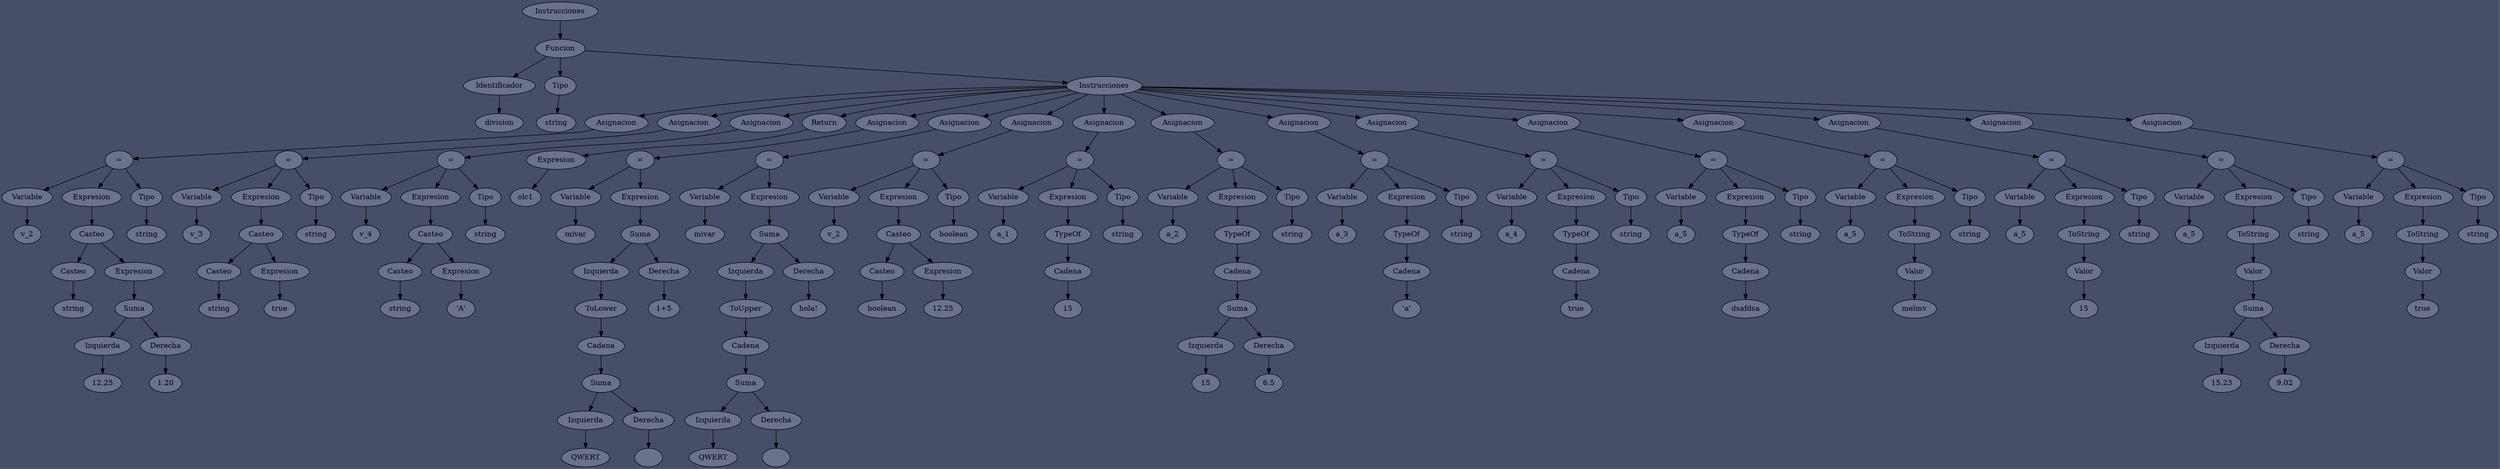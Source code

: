 digraph AST {
node [shape=ellipse fillcolor="#6B728E" style=filled];
rankdir=TB;
bgcolor="#474E68";
node0[label="Instrucciones"];
node0->node10
node10[label="Funcion"];
node10identificador[label="Identificador"];
node10identificador -> node10hijo0
node10hijo0[label="division"];
node10tipo[label="Tipo"];
node10tipo -> node10hijo1
node10hijo1[label="string"];
node10instrucciones[label="Instrucciones"];
node10instrucciones -> node211as
node211as[label="Asignacion"];
node211igual[label="="];
node211var[label="Variable"];
node211var -> node211hijo0
node211hijo0[label="v_2"];
node211expre[label="Expresion"];
node211expre -> node216
node216[label="Casteo"];
node2161[label="Casteo"];
node2161 -> node216hijo0
node216hijo0[label="string"];
node2162[label="Expresion"];
node2162 -> node229
node229[label="Suma"];
node229derecha[label="Izquierda"];
node229derecha -> node229hijo0
node229hijo0[label="12.25"];
node229izquierda[label="Derecha"];
node229izquierda -> node229hijo1
node229hijo1[label="1.20"];
node229 -> node229derecha;
node229 -> node229izquierda;
node216->node2161;
node216->node2162;
node211tipo[label="Tipo"];
node211tipo -> node211hijo1
node211hijo1[label="string"];
node211igual -> node211tipo;
node211igual -> node211var;
node211igual -> node211expre;
node211as -> node211igual;
node10instrucciones -> node311as
node311as[label="Asignacion"];
node311igual[label="="];
node311var[label="Variable"];
node311var -> node311hijo0
node311hijo0[label="v_3"];
node311expre[label="Expresion"];
node311expre -> node316
node316[label="Casteo"];
node3161[label="Casteo"];
node3161 -> node316hijo0
node316hijo0[label="string"];
node3162[label="Expresion"];
node3162 -> node316hijo1
node316hijo1[label="true"];
node316->node3161;
node316->node3162;
node311tipo[label="Tipo"];
node311tipo -> node311hijo1
node311hijo1[label="string"];
node311igual -> node311tipo;
node311igual -> node311var;
node311igual -> node311expre;
node311as -> node311igual;
node10instrucciones -> node411as
node411as[label="Asignacion"];
node411igual[label="="];
node411var[label="Variable"];
node411var -> node411hijo0
node411hijo0[label="v_4"];
node411expre[label="Expresion"];
node411expre -> node416
node416[label="Casteo"];
node4161[label="Casteo"];
node4161 -> node416hijo0
node416hijo0[label="string"];
node4162[label="Expresion"];
node4162 -> node416hijo1
node416hijo1[label="'A'"];
node416->node4161;
node416->node4162;
node411tipo[label="Tipo"];
node411tipo -> node411hijo1
node411hijo1[label="string"];
node411igual -> node411tipo;
node411igual -> node411var;
node411igual -> node411expre;
node411as -> node411igual;
node10instrucciones -> node54
node54[label="Return"];
node54expresion[label="Expresion"];
node54expresion -> node54hijo0
node54hijo0[label="olc1"];

node54 -> node54expresion;
node10instrucciones -> node69as
node69as[label="Asignacion"];
node69igual[label="="];
node69var[label="Variable"];
node69var -> node69hijo0
node69hijo0[label="mivar"];
node69expre[label="Expresion"];
node69expre -> node631
node631[label="Suma"];
node631derecha[label="Izquierda"];
node631derecha -> node611
node611[label="ToLower"];
node611cadena[label="Cadena"];
node611cadena -> node626
node626[label="Suma"];
node626derecha[label="Izquierda"];
node626derecha -> node626hijo0
node626hijo0[label="QWERT"];
node626izquierda[label="Derecha"];
node626izquierda -> node626hijo1
node626hijo1[label=" "];
node626 -> node626derecha;
node626 -> node626izquierda;
node611->node611cadena;
node631izquierda[label="Derecha"];
node631izquierda -> node631hijo0
node631hijo0[label="1+5"];
node631 -> node631derecha;
node631 -> node631izquierda;
node69igual->node69var;
node69igual->node69expre;
node69as->node69igual;
node10instrucciones -> node79as
node79as[label="Asignacion"];
node79igual[label="="];
node79var[label="Variable"];
node79var -> node79hijo0
node79hijo0[label="mivar"];
node79expre[label="Expresion"];
node79expre -> node731
node731[label="Suma"];
node731derecha[label="Izquierda"];
node731derecha -> node711
node711[label="ToUpper"];
node711cadena[label="Cadena"];
node711cadena -> node726
node726[label="Suma"];
node726derecha[label="Izquierda"];
node726derecha -> node726hijo0
node726hijo0[label="QWERT"];
node726izquierda[label="Derecha"];
node726izquierda -> node726hijo1
node726hijo1[label=" "];
node726 -> node726derecha;
node726 -> node726izquierda;
node711->node711cadena;
node731izquierda[label="Derecha"];
node731izquierda -> node731hijo0
node731hijo0[label="hola!"];
node731 -> node731derecha;
node731 -> node731izquierda;
node79igual->node79var;
node79igual->node79expre;
node79as->node79igual;
node10instrucciones -> node812as
node812as[label="Asignacion"];
node812igual[label="="];
node812var[label="Variable"];
node812var -> node812hijo0
node812hijo0[label="v_2"];
node812expre[label="Expresion"];
node812expre -> node817
node817[label="Casteo"];
node8171[label="Casteo"];
node8171 -> node817hijo0
node817hijo0[label="boolean"];
node8172[label="Expresion"];
node8172 -> node817hijo1
node817hijo1[label="12.25"];
node817->node8171;
node817->node8172;
node812tipo[label="Tipo"];
node812tipo -> node812hijo1
node812hijo1[label="boolean"];
node812igual -> node812tipo;
node812igual -> node812var;
node812igual -> node812expre;
node812as -> node812igual;
node10instrucciones -> node911as
node911as[label="Asignacion"];
node911igual[label="="];
node911var[label="Variable"];
node911var -> node911hijo0
node911hijo0[label="a_1"];
node911expre[label="Expresion"];
node911expre -> node915
node915[label="TypeOf"];
node915cadena[label="Cadena"];
node915cadena -> node915hijo0
node915hijo0[label="15"];
node915->node915cadena;
node911tipo[label="Tipo"];
node911tipo -> node911hijo1
node911hijo1[label="string"];
node911igual -> node911tipo;
node911igual -> node911var;
node911igual -> node911expre;
node911as -> node911igual;
node10instrucciones -> node1011as
node1011as[label="Asignacion"];
node1011igual[label="="];
node1011var[label="Variable"];
node1011var -> node1011hijo0
node1011hijo0[label="a_2"];
node1011expre[label="Expresion"];
node1011expre -> node1015
node1015[label="TypeOf"];
node1015cadena[label="Cadena"];
node1015cadena -> node1024
node1024[label="Suma"];
node1024derecha[label="Izquierda"];
node1024derecha -> node1024hijo0
node1024hijo0[label="15"];
node1024izquierda[label="Derecha"];
node1024izquierda -> node1024hijo1
node1024hijo1[label="6.5"];
node1024 -> node1024derecha;
node1024 -> node1024izquierda;
node1015->node1015cadena;
node1011tipo[label="Tipo"];
node1011tipo -> node1011hijo1
node1011hijo1[label="string"];
node1011igual -> node1011tipo;
node1011igual -> node1011var;
node1011igual -> node1011expre;
node1011as -> node1011igual;
node10instrucciones -> node1111as
node1111as[label="Asignacion"];
node1111igual[label="="];
node1111var[label="Variable"];
node1111var -> node1111hijo0
node1111hijo0[label="a_3"];
node1111expre[label="Expresion"];
node1111expre -> node1115
node1115[label="TypeOf"];
node1115cadena[label="Cadena"];
node1115cadena -> node1115hijo0
node1115hijo0[label="'a'"];
node1115->node1115cadena;
node1111tipo[label="Tipo"];
node1111tipo -> node1111hijo1
node1111hijo1[label="string"];
node1111igual -> node1111tipo;
node1111igual -> node1111var;
node1111igual -> node1111expre;
node1111as -> node1111igual;
node10instrucciones -> node1211as
node1211as[label="Asignacion"];
node1211igual[label="="];
node1211var[label="Variable"];
node1211var -> node1211hijo0
node1211hijo0[label="a_4"];
node1211expre[label="Expresion"];
node1211expre -> node1215
node1215[label="TypeOf"];
node1215cadena[label="Cadena"];
node1215cadena -> node1215hijo0
node1215hijo0[label="true"];
node1215->node1215cadena;
node1211tipo[label="Tipo"];
node1211tipo -> node1211hijo1
node1211hijo1[label="string"];
node1211igual -> node1211tipo;
node1211igual -> node1211var;
node1211igual -> node1211expre;
node1211as -> node1211igual;
node10instrucciones -> node1311as
node1311as[label="Asignacion"];
node1311igual[label="="];
node1311var[label="Variable"];
node1311var -> node1311hijo0
node1311hijo0[label="a_5"];
node1311expre[label="Expresion"];
node1311expre -> node1315
node1315[label="TypeOf"];
node1315cadena[label="Cadena"];
node1315cadena -> node1315hijo0
node1315hijo0[label="dsafdsa"];
node1315->node1315cadena;
node1311tipo[label="Tipo"];
node1311tipo -> node1311hijo1
node1311hijo1[label="string"];
node1311igual -> node1311tipo;
node1311igual -> node1311var;
node1311igual -> node1311expre;
node1311as -> node1311igual;
node10instrucciones -> node1411as
node1411as[label="Asignacion"];
node1411igual[label="="];
node1411var[label="Variable"];
node1411var -> node1411hijo0
node1411hijo0[label="a_5"];
node1411expre[label="Expresion"];
node1411expre -> node1415
node1415[label="ToString"];
node1415numero[label="Valor"];
node1415numero -> node1415hijo0
node1415hijo0[label="melmv"];
node1415->node1415numero;
node1411tipo[label="Tipo"];
node1411tipo -> node1411hijo1
node1411hijo1[label="string"];
node1411igual -> node1411tipo;
node1411igual -> node1411var;
node1411igual -> node1411expre;
node1411as -> node1411igual;
node10instrucciones -> node1511as
node1511as[label="Asignacion"];
node1511igual[label="="];
node1511var[label="Variable"];
node1511var -> node1511hijo0
node1511hijo0[label="a_5"];
node1511expre[label="Expresion"];
node1511expre -> node1515
node1515[label="ToString"];
node1515numero[label="Valor"];
node1515numero -> node1515hijo0
node1515hijo0[label="15"];
node1515->node1515numero;
node1511tipo[label="Tipo"];
node1511tipo -> node1511hijo1
node1511hijo1[label="string"];
node1511igual -> node1511tipo;
node1511igual -> node1511var;
node1511igual -> node1511expre;
node1511as -> node1511igual;
node10instrucciones -> node1611as
node1611as[label="Asignacion"];
node1611igual[label="="];
node1611var[label="Variable"];
node1611var -> node1611hijo0
node1611hijo0[label="a_5"];
node1611expre[label="Expresion"];
node1611expre -> node1615
node1615[label="ToString"];
node1615numero[label="Valor"];
node1615numero -> node1629
node1629[label="Suma"];
node1629derecha[label="Izquierda"];
node1629derecha -> node1629hijo0
node1629hijo0[label="15.23"];
node1629izquierda[label="Derecha"];
node1629izquierda -> node1629hijo1
node1629hijo1[label="9.02"];
node1629 -> node1629derecha;
node1629 -> node1629izquierda;
node1615->node1615numero;
node1611tipo[label="Tipo"];
node1611tipo -> node1611hijo1
node1611hijo1[label="string"];
node1611igual -> node1611tipo;
node1611igual -> node1611var;
node1611igual -> node1611expre;
node1611as -> node1611igual;
node10instrucciones -> node1711as
node1711as[label="Asignacion"];
node1711igual[label="="];
node1711var[label="Variable"];
node1711var -> node1711hijo0
node1711hijo0[label="a_5"];
node1711expre[label="Expresion"];
node1711expre -> node1715
node1715[label="ToString"];
node1715numero[label="Valor"];
node1715numero -> node1715hijo0
node1715hijo0[label="true"];
node1715->node1715numero;
node1711tipo[label="Tipo"];
node1711tipo -> node1711hijo1
node1711hijo1[label="string"];
node1711igual -> node1711tipo;
node1711igual -> node1711var;
node1711igual -> node1711expre;
node1711as -> node1711igual;
node10->node10identificador;
node10->node10tipo;
node10->node10instrucciones;
}
